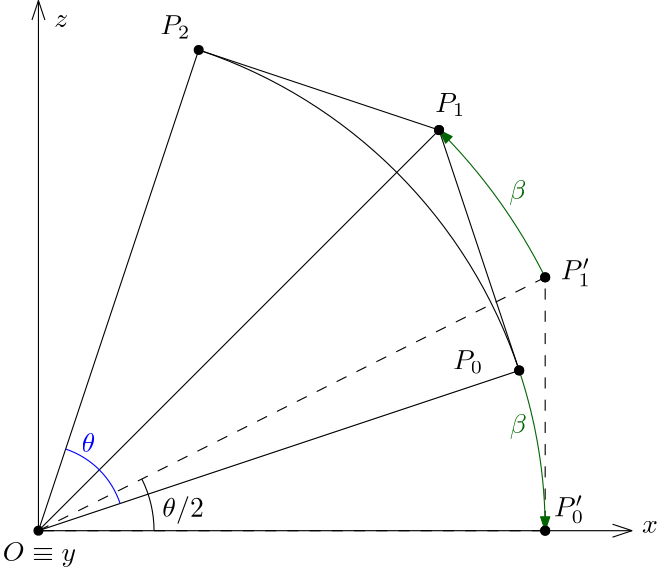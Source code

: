 <?xml version="1.0"?>
<!DOCTYPE ipe SYSTEM "ipe.dtd">
<ipe version="70206" creator="Ipe 7.2.7">
<info created="D:20180328171215" modified="D:20180424154936"/>
<ipestyle name="basic">
<symbol name="arrow/arc(spx)">
<path stroke="sym-stroke" fill="sym-stroke" pen="sym-pen">
0 0 m
-1 0.333 l
-1 -0.333 l
h
</path>
</symbol>
<symbol name="arrow/farc(spx)">
<path stroke="sym-stroke" fill="white" pen="sym-pen">
0 0 m
-1 0.333 l
-1 -0.333 l
h
</path>
</symbol>
<symbol name="arrow/ptarc(spx)">
<path stroke="sym-stroke" fill="sym-stroke" pen="sym-pen">
0 0 m
-1 0.333 l
-0.8 0 l
-1 -0.333 l
h
</path>
</symbol>
<symbol name="arrow/fptarc(spx)">
<path stroke="sym-stroke" fill="white" pen="sym-pen">
0 0 m
-1 0.333 l
-0.8 0 l
-1 -0.333 l
h
</path>
</symbol>
<symbol name="mark/circle(sx)" transformations="translations">
<path fill="sym-stroke">
0.6 0 0 0.6 0 0 e
0.4 0 0 0.4 0 0 e
</path>
</symbol>
<symbol name="mark/disk(sx)" transformations="translations">
<path fill="sym-stroke">
0.6 0 0 0.6 0 0 e
</path>
</symbol>
<symbol name="mark/fdisk(sfx)" transformations="translations">
<group>
<path fill="sym-fill">
0.5 0 0 0.5 0 0 e
</path>
<path fill="sym-stroke" fillrule="eofill">
0.6 0 0 0.6 0 0 e
0.4 0 0 0.4 0 0 e
</path>
</group>
</symbol>
<symbol name="mark/box(sx)" transformations="translations">
<path fill="sym-stroke" fillrule="eofill">
-0.6 -0.6 m
0.6 -0.6 l
0.6 0.6 l
-0.6 0.6 l
h
-0.4 -0.4 m
0.4 -0.4 l
0.4 0.4 l
-0.4 0.4 l
h
</path>
</symbol>
<symbol name="mark/square(sx)" transformations="translations">
<path fill="sym-stroke">
-0.6 -0.6 m
0.6 -0.6 l
0.6 0.6 l
-0.6 0.6 l
h
</path>
</symbol>
<symbol name="mark/fsquare(sfx)" transformations="translations">
<group>
<path fill="sym-fill">
-0.5 -0.5 m
0.5 -0.5 l
0.5 0.5 l
-0.5 0.5 l
h
</path>
<path fill="sym-stroke" fillrule="eofill">
-0.6 -0.6 m
0.6 -0.6 l
0.6 0.6 l
-0.6 0.6 l
h
-0.4 -0.4 m
0.4 -0.4 l
0.4 0.4 l
-0.4 0.4 l
h
</path>
</group>
</symbol>
<symbol name="mark/cross(sx)" transformations="translations">
<group>
<path fill="sym-stroke">
-0.43 -0.57 m
0.57 0.43 l
0.43 0.57 l
-0.57 -0.43 l
h
</path>
<path fill="sym-stroke">
-0.43 0.57 m
0.57 -0.43 l
0.43 -0.57 l
-0.57 0.43 l
h
</path>
</group>
</symbol>
<symbol name="arrow/fnormal(spx)">
<path stroke="sym-stroke" fill="white" pen="sym-pen">
0 0 m
-1 0.333 l
-1 -0.333 l
h
</path>
</symbol>
<symbol name="arrow/pointed(spx)">
<path stroke="sym-stroke" fill="sym-stroke" pen="sym-pen">
0 0 m
-1 0.333 l
-0.8 0 l
-1 -0.333 l
h
</path>
</symbol>
<symbol name="arrow/fpointed(spx)">
<path stroke="sym-stroke" fill="white" pen="sym-pen">
0 0 m
-1 0.333 l
-0.8 0 l
-1 -0.333 l
h
</path>
</symbol>
<symbol name="arrow/linear(spx)">
<path stroke="sym-stroke" pen="sym-pen">
-1 0.333 m
0 0 l
-1 -0.333 l
</path>
</symbol>
<symbol name="arrow/fdouble(spx)">
<path stroke="sym-stroke" fill="white" pen="sym-pen">
0 0 m
-1 0.333 l
-1 -0.333 l
h
-1 0 m
-2 0.333 l
-2 -0.333 l
h
</path>
</symbol>
<symbol name="arrow/double(spx)">
<path stroke="sym-stroke" fill="sym-stroke" pen="sym-pen">
0 0 m
-1 0.333 l
-1 -0.333 l
h
-1 0 m
-2 0.333 l
-2 -0.333 l
h
</path>
</symbol>
<pen name="heavier" value="0.8"/>
<pen name="fat" value="1.2"/>
<pen name="ultrafat" value="2"/>
<symbolsize name="large" value="5"/>
<symbolsize name="small" value="2"/>
<symbolsize name="tiny" value="1.1"/>
<arrowsize name="large" value="10"/>
<arrowsize name="small" value="5"/>
<arrowsize name="tiny" value="3"/>
<color name="red" value="1 0 0"/>
<color name="green" value="0 1 0"/>
<color name="blue" value="0 0 1"/>
<color name="yellow" value="1 1 0"/>
<color name="orange" value="1 0.647 0"/>
<color name="gold" value="1 0.843 0"/>
<color name="purple" value="0.627 0.125 0.941"/>
<color name="gray" value="0.745"/>
<color name="brown" value="0.647 0.165 0.165"/>
<color name="navy" value="0 0 0.502"/>
<color name="pink" value="1 0.753 0.796"/>
<color name="seagreen" value="0.18 0.545 0.341"/>
<color name="turquoise" value="0.251 0.878 0.816"/>
<color name="violet" value="0.933 0.51 0.933"/>
<color name="darkblue" value="0 0 0.545"/>
<color name="darkcyan" value="0 0.545 0.545"/>
<color name="darkgray" value="0.663"/>
<color name="darkgreen" value="0 0.392 0"/>
<color name="darkmagenta" value="0.545 0 0.545"/>
<color name="darkorange" value="1 0.549 0"/>
<color name="darkred" value="0.545 0 0"/>
<color name="lightblue" value="0.678 0.847 0.902"/>
<color name="lightcyan" value="0.878 1 1"/>
<color name="lightgray" value="0.827"/>
<color name="lightgreen" value="0.565 0.933 0.565"/>
<color name="lightyellow" value="1 1 0.878"/>
<dashstyle name="dashed" value="[4] 0"/>
<dashstyle name="dotted" value="[1 3] 0"/>
<dashstyle name="dash dotted" value="[4 2 1 2] 0"/>
<dashstyle name="dash dot dotted" value="[4 2 1 2 1 2] 0"/>
<textsize name="large" value="\large"/>
<textsize name="Large" value="\Large"/>
<textsize name="LARGE" value="\LARGE"/>
<textsize name="huge" value="\huge"/>
<textsize name="Huge" value="\Huge"/>
<textsize name="small" value="\small"/>
<textsize name="footnote" value="\footnotesize"/>
<textsize name="tiny" value="\tiny"/>
<textstyle name="center" begin="\begin{center}" end="\end{center}"/>
<textstyle name="itemize" begin="\begin{itemize}" end="\end{itemize}"/>
<textstyle name="item" begin="\begin{itemize}\item{}" end="\end{itemize}"/>
<gridsize name="4 pts" value="4"/>
<gridsize name="8 pts (~3 mm)" value="8"/>
<gridsize name="16 pts (~6 mm)" value="16"/>
<gridsize name="32 pts (~12 mm)" value="32"/>
<gridsize name="10 pts (~3.5 mm)" value="10"/>
<gridsize name="20 pts (~7 mm)" value="20"/>
<gridsize name="14 pts (~5 mm)" value="14"/>
<gridsize name="28 pts (~10 mm)" value="28"/>
<gridsize name="56 pts (~20 mm)" value="56"/>
<anglesize name="90 deg" value="90"/>
<anglesize name="60 deg" value="60"/>
<anglesize name="45 deg" value="45"/>
<anglesize name="30 deg" value="30"/>
<anglesize name="22.5 deg" value="22.5"/>
<opacity name="10%" value="0.1"/>
<opacity name="30%" value="0.3"/>
<opacity name="50%" value="0.5"/>
<opacity name="75%" value="0.75"/>
<tiling name="falling" angle="-60" step="4" width="1"/>
<tiling name="rising" angle="30" step="4" width="1"/>
</ipestyle>
<page>
<layer name="alpha"/>
<view layers="alpha" active="alpha"/>
<path layer="alpha" matrix="1.80277 0 0 1.80277 -143.955 -356.106" stroke="black">
224 544 m
101.193 0 0 -101.193 192 448 288 480 a
</path>
<path matrix="1.80277 0 0 1.80277 -143.955 -356.106" stroke="black">
192 448 m
288 480 l
272 528 l
224 544 l
h
</path>
<path matrix="1.80277 0 0 1.80277 -143.955 -356.106" stroke="black">
192 448 m
272 528 l
272 528 l
272 528 l
</path>
<text matrix="0.434511 1.74962 -1.74962 0.434511 1062.6 -215.934" transformations="translations" pos="295.51 479.889" stroke="black" type="label" width="10.866" height="6.812" depth="1.49" valign="baseline" style="math">P_0</text>
<text matrix="1.80277 0 0 1.80277 -158.302 -361.845" transformations="translations" pos="279.197 534.8" stroke="black" type="label" width="10.866" height="6.812" depth="1.49" valign="baseline" style="math">P_1</text>
<text matrix="1.80277 0 0 1.80277 -149.694 -365.431" transformations="translations" pos="219.511 552.307" stroke="black" type="label" width="10.866" height="6.812" depth="1.49" valign="baseline" style="math">P_2</text>
<text matrix="1.80277 0 0 1.80277 -133.941 -370.671" transformations="translations" pos="179.323 450.047" stroke="black" type="label" width="26.401" height="6.815" depth="1.93" valign="baseline" style="math">O\equiv y</text>
<path matrix="1.71026 -0.570085 0.570085 1.71026 -381.591 -205.204" stroke="black" dash="dashed">
192 448 m
272 528 l
288 480 l
h
</path>
<text matrix="1.80277 0 0 1.80277 -147.141 -347.458" transformations="translations" pos="296.704 446.068" stroke="black" type="label" width="10.866" height="7.493" depth="2.47" valign="baseline" style="math">P_0&apos;</text>
<text matrix="1.80277 0 0 1.80277 -146.824 -360.41" transformations="translations" pos="297.898 500.58" stroke="black" type="label" width="10.866" height="7.493" depth="2.47" valign="baseline" style="math">P_1&apos;</text>
<text matrix="1.80277 0 0 1.80277 -15.2233 -334.549" transformations="translations" pos="214.693 455.564" stroke="darkgreen" type="label" width="6.161" height="6.926" depth="1.93" valign="baseline" style="math">\beta</text>
<use matrix="1.80277 0 0 1.80277 -143.955 -356.106" name="mark/disk(sx)" pos="192 448" size="normal" stroke="black"/>
<use matrix="1.80277 0 0 1.80277 -143.955 -356.106" name="mark/disk(sx)" pos="224 544" size="normal" stroke="black"/>
<use matrix="1.80277 0 0 1.80277 -143.955 -356.106" name="mark/disk(sx)" pos="272 528" size="normal" stroke="black"/>
<use matrix="1.80277 0 0 1.80277 -143.955 -356.106" name="mark/disk(sx)" pos="288 480" size="normal" stroke="black"/>
<use matrix="1.80277 0 0 1.80277 -143.955 -356.106" name="mark/disk(sx)" pos="293.193 498.596" size="normal" stroke="black"/>
<use matrix="1.80277 0 0 1.80277 -143.955 -356.106" name="mark/disk(sx)" pos="293.193 448" size="normal" stroke="black"/>
<path matrix="1.80277 0 0 1.80277 -143.955 -356.106" stroke="blue">
197.434 464.303 m
17.1846 0 0 -17.1846 192 448 208.303 453.434 a
</path>
<text matrix="1.80277 0 0 1.80277 -138.217 -357.14" transformations="translations" pos="197.434 464.303" stroke="blue" type="label" width="4.954" height="6.918" depth="0" valign="baseline" style="math">\theta</text>
<path stroke="darkgreen" arrow="normal/small">
384.605 542.75 m
203.961 0 0 203.961 202.177 451.535 346.399 595.757 a
</path>
<text matrix="1 0 0 1 3.64133 -0.455166" transformations="translations" pos="368.051 571.38" stroke="darkgreen" type="label" width="6.161" height="6.926" depth="1.93" valign="baseline" style="math">\beta</text>
<path stroke="darkgreen" arrow="normal/small">
375.243 509.224 m
182.427 0 0 -182.427 202.177 451.535 384.604 451.536 a
</path>
<use name="mark/disk(sx)" pos="346.398 595.757" size="normal" stroke="black"/>
<use name="mark/disk(sx)" pos="384.605 542.748" size="normal" stroke="black"/>
<use name="mark/disk(sx)" pos="375.243 509.224" size="normal" stroke="black"/>
<use name="mark/disk(sx)" pos="384.605 451.535" size="normal" stroke="black"/>
<path stroke="black" arrow="linear/normal">
202.177 451.536 m
202.177 642.386 l
</path>
<path stroke="black" arrow="linear/normal">
202.177 451.535 m
415.843 451.536 l
</path>
<text matrix="1 0 0 1 -7.28266 2.731" transformations="translations" pos="426.767 448.03" stroke="black" type="label" width="5.694" height="4.289" depth="0" valign="baseline" style="math">x</text>
<text matrix="1 0 0 1 14.1102 -1.82066" transformations="translations" pos="193.722 634.648" stroke="black" type="label" width="5.071" height="4.289" depth="0" valign="baseline" style="math">z</text>
<path stroke="black">
243.79 451.536 m
41.6134 0 0 41.6134 202.177 451.536 239.397 470.146 a
</path>
<text matrix="1 0 0 1 3.64133 -2.27583" transformations="translations" pos="243.142 458.854" stroke="black" type="label" width="14.916" height="7.473" depth="2.49" valign="baseline" style="math">\theta/2</text>
</page>
</ipe>

